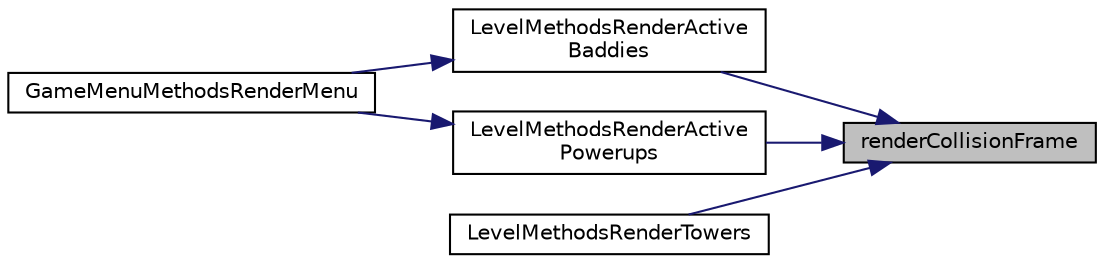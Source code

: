 digraph "renderCollisionFrame"
{
 // LATEX_PDF_SIZE
  edge [fontname="Helvetica",fontsize="10",labelfontname="Helvetica",labelfontsize="10"];
  node [fontname="Helvetica",fontsize="10",shape=record];
  rankdir="RL";
  Node1 [label="renderCollisionFrame",height=0.2,width=0.4,color="black", fillcolor="grey75", style="filled", fontcolor="black",tooltip=" "];
  Node1 -> Node2 [dir="back",color="midnightblue",fontsize="10",style="solid",fontname="Helvetica"];
  Node2 [label="LevelMethodsRenderActive\lBaddies",height=0.2,width=0.4,color="black", fillcolor="white", style="filled",URL="$_level_methods_8cpp.html#aacb1cb682e1884f9eb06dd2c551d1184",tooltip="Updates the baddies that have been activated"];
  Node2 -> Node3 [dir="back",color="midnightblue",fontsize="10",style="solid",fontname="Helvetica"];
  Node3 [label="GameMenuMethodsRenderMenu",height=0.2,width=0.4,color="black", fillcolor="white", style="filled",URL="$_game_menu_methods_8cpp.html#a6f3d4af6b7101a2d98f2c246a317b218",tooltip=" "];
  Node1 -> Node4 [dir="back",color="midnightblue",fontsize="10",style="solid",fontname="Helvetica"];
  Node4 [label="LevelMethodsRenderActive\lPowerups",height=0.2,width=0.4,color="black", fillcolor="white", style="filled",URL="$_level_methods_8cpp.html#a94f03471d110d1c9d184b8a79db47fd5",tooltip="Animates and renders the power ups to the screen"];
  Node4 -> Node3 [dir="back",color="midnightblue",fontsize="10",style="solid",fontname="Helvetica"];
  Node1 -> Node5 [dir="back",color="midnightblue",fontsize="10",style="solid",fontname="Helvetica"];
  Node5 [label="LevelMethodsRenderTowers",height=0.2,width=0.4,color="black", fillcolor="white", style="filled",URL="$_level_methods_8cpp.html#a37a267e53e2cdf732e156d46abbd6dff",tooltip=" "];
}
